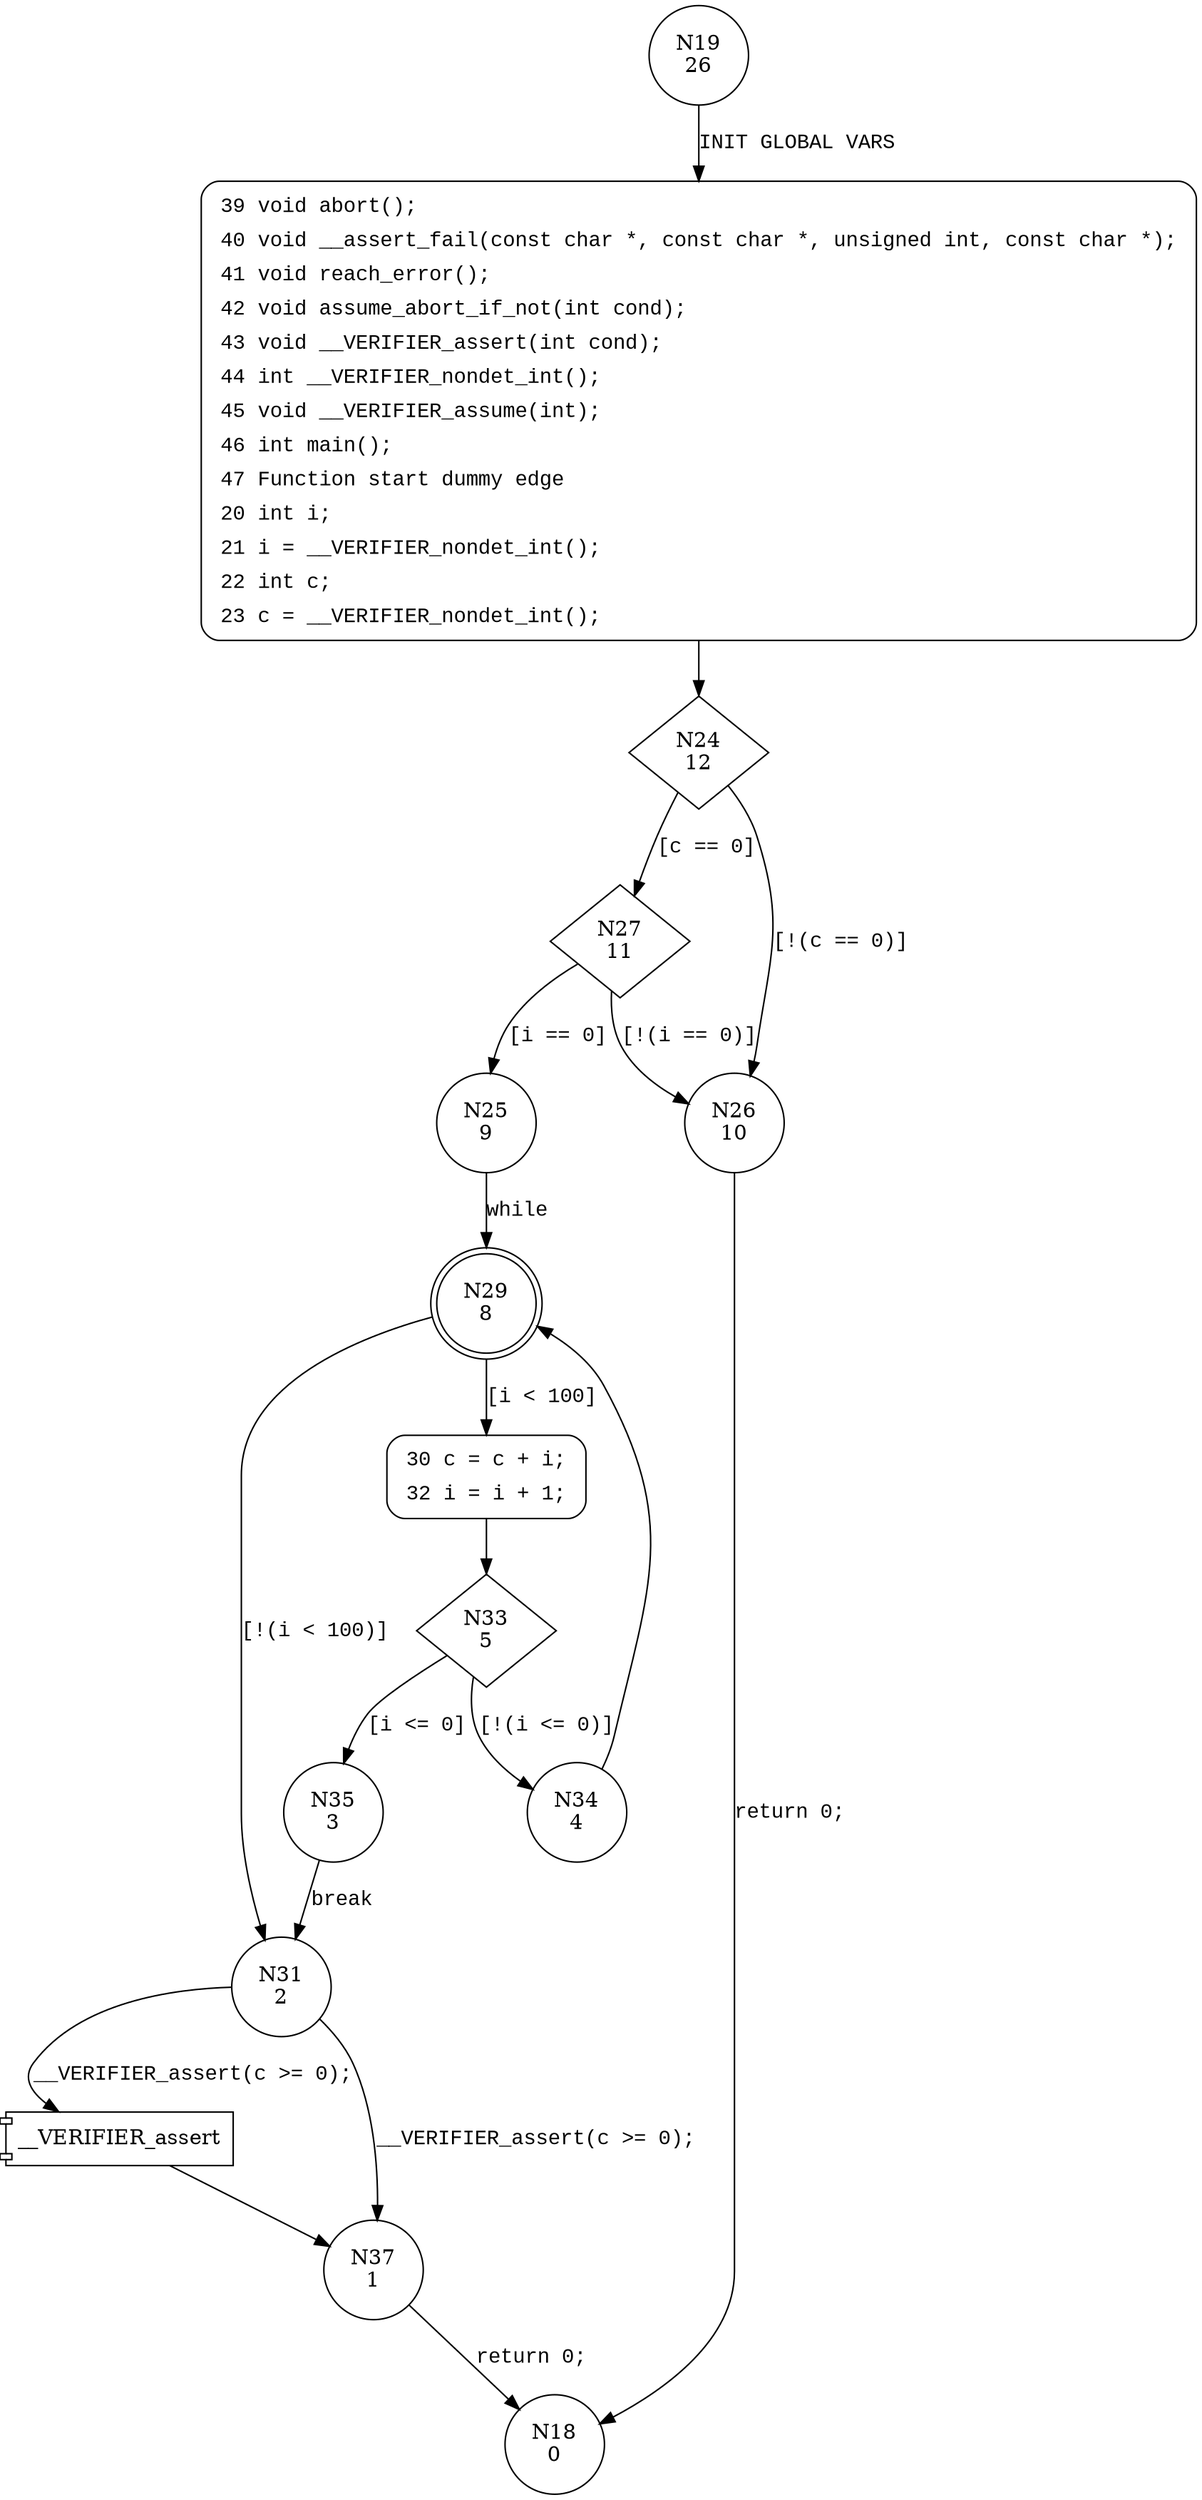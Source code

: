 digraph main {
19 [shape="circle" label="N19\n26"]
39 [shape="circle" label="N39\n25"]
24 [shape="diamond" label="N24\n12"]
27 [shape="diamond" label="N27\n11"]
26 [shape="circle" label="N26\n10"]
18 [shape="circle" label="N18\n0"]
25 [shape="circle" label="N25\n9"]
29 [shape="doublecircle" label="N29\n8"]
30 [shape="circle" label="N30\n7"]
31 [shape="circle" label="N31\n2"]
37 [shape="circle" label="N37\n1"]
33 [shape="diamond" label="N33\n5"]
35 [shape="circle" label="N35\n3"]
34 [shape="circle" label="N34\n4"]
39 [style="filled,bold" penwidth="1" fillcolor="white" fontname="Courier New" shape="Mrecord" label=<<table border="0" cellborder="0" cellpadding="3" bgcolor="white"><tr><td align="right">39</td><td align="left">void abort();</td></tr><tr><td align="right">40</td><td align="left">void __assert_fail(const char *, const char *, unsigned int, const char *);</td></tr><tr><td align="right">41</td><td align="left">void reach_error();</td></tr><tr><td align="right">42</td><td align="left">void assume_abort_if_not(int cond);</td></tr><tr><td align="right">43</td><td align="left">void __VERIFIER_assert(int cond);</td></tr><tr><td align="right">44</td><td align="left">int __VERIFIER_nondet_int();</td></tr><tr><td align="right">45</td><td align="left">void __VERIFIER_assume(int);</td></tr><tr><td align="right">46</td><td align="left">int main();</td></tr><tr><td align="right">47</td><td align="left">Function start dummy edge</td></tr><tr><td align="right">20</td><td align="left">int i;</td></tr><tr><td align="right">21</td><td align="left">i = __VERIFIER_nondet_int();</td></tr><tr><td align="right">22</td><td align="left">int c;</td></tr><tr><td align="right">23</td><td align="left">c = __VERIFIER_nondet_int();</td></tr></table>>]
39 -> 24[label=""]
30 [style="filled,bold" penwidth="1" fillcolor="white" fontname="Courier New" shape="Mrecord" label=<<table border="0" cellborder="0" cellpadding="3" bgcolor="white"><tr><td align="right">30</td><td align="left">c = c + i;</td></tr><tr><td align="right">32</td><td align="left">i = i + 1;</td></tr></table>>]
30 -> 33[label=""]
19 -> 39 [label="INIT GLOBAL VARS" fontname="Courier New"]
24 -> 27 [label="[c == 0]" fontname="Courier New"]
24 -> 26 [label="[!(c == 0)]" fontname="Courier New"]
26 -> 18 [label="return 0;" fontname="Courier New"]
27 -> 25 [label="[i == 0]" fontname="Courier New"]
27 -> 26 [label="[!(i == 0)]" fontname="Courier New"]
29 -> 30 [label="[i < 100]" fontname="Courier New"]
29 -> 31 [label="[!(i < 100)]" fontname="Courier New"]
100001 [shape="component" label="__VERIFIER_assert"]
31 -> 100001 [label="__VERIFIER_assert(c >= 0);" fontname="Courier New"]
100001 -> 37 [label="" fontname="Courier New"]
31 -> 37 [label="__VERIFIER_assert(c >= 0);" fontname="Courier New"]
37 -> 18 [label="return 0;" fontname="Courier New"]
33 -> 35 [label="[i <= 0]" fontname="Courier New"]
33 -> 34 [label="[!(i <= 0)]" fontname="Courier New"]
35 -> 31 [label="break" fontname="Courier New"]
25 -> 29 [label="while" fontname="Courier New"]
34 -> 29 [label="" fontname="Courier New"]
}